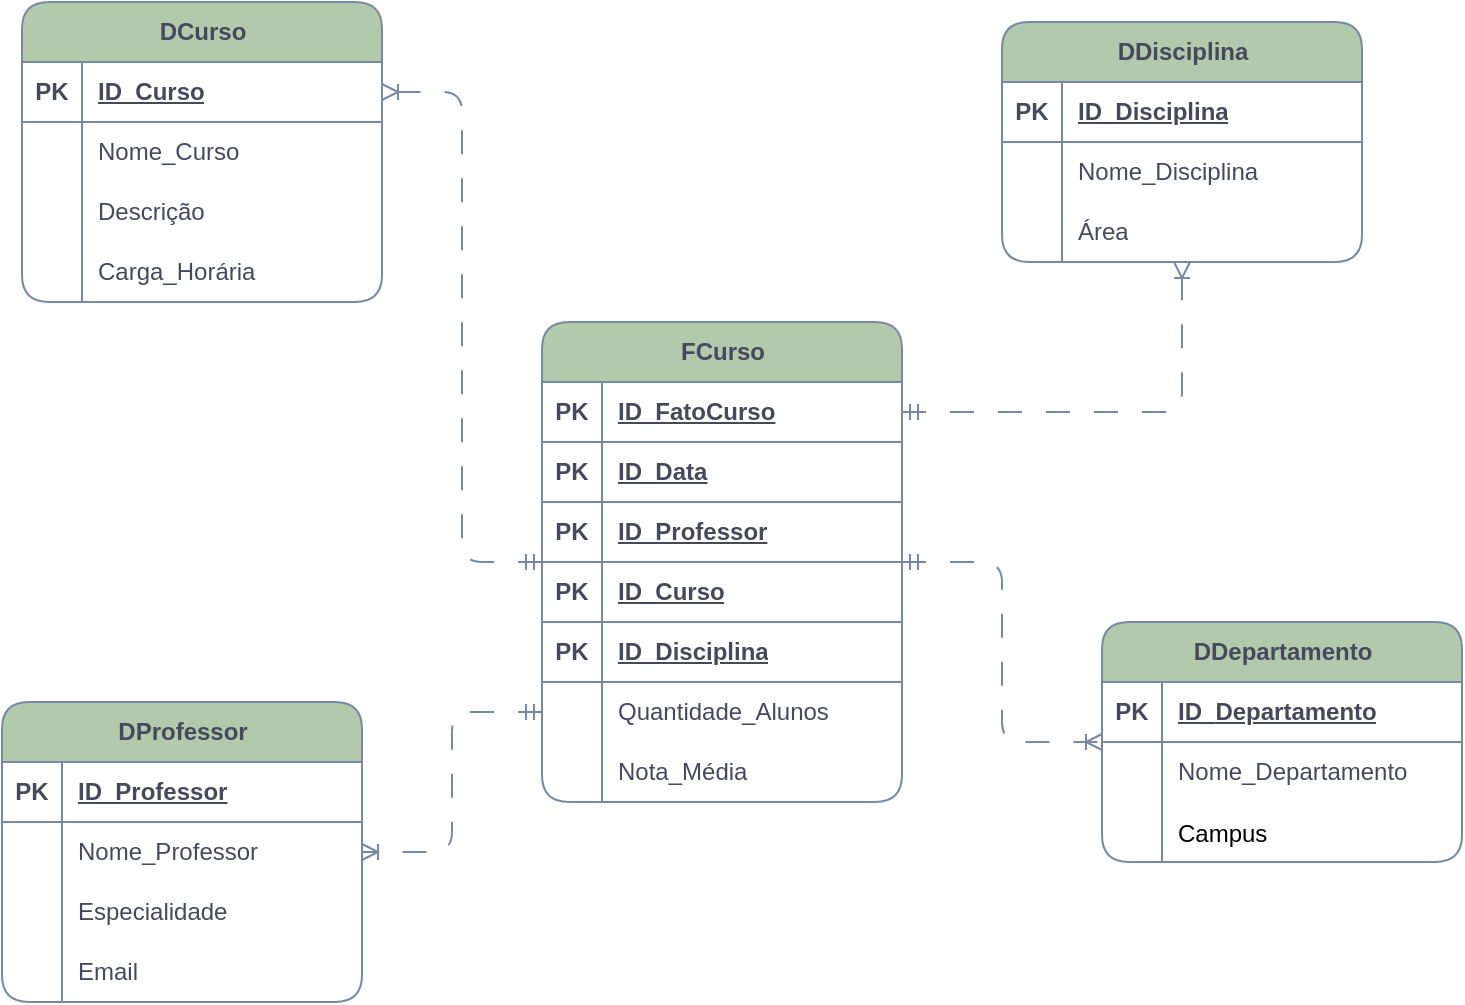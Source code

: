 <mxfile version="24.7.15">
  <diagram name="Página-1" id="sWGgLAiKmAq_uCOnHA2p">
    <mxGraphModel dx="1002" dy="531" grid="1" gridSize="13" guides="1" tooltips="1" connect="1" arrows="1" fold="1" page="1" pageScale="1" pageWidth="1169" pageHeight="827" background="#FFFFFF" math="0" shadow="0">
      <root>
        <mxCell id="0" />
        <mxCell id="1" parent="0" />
        <mxCell id="B-_ZsTNDhrAEclU0OU1G-1" value="DCurso" style="shape=table;startSize=30;container=1;collapsible=1;childLayout=tableLayout;fixedRows=1;rowLines=0;fontStyle=1;align=center;resizeLast=1;html=1;rounded=1;labelBackgroundColor=none;fillColor=#B2C9AB;strokeColor=#788AA3;fontColor=#46495D;" vertex="1" parent="1">
          <mxGeometry x="50" y="30" width="180" height="150" as="geometry" />
        </mxCell>
        <mxCell id="B-_ZsTNDhrAEclU0OU1G-2" value="" style="shape=tableRow;horizontal=0;startSize=0;swimlaneHead=0;swimlaneBody=0;fillColor=none;collapsible=0;dropTarget=0;points=[[0,0.5],[1,0.5]];portConstraint=eastwest;top=0;left=0;right=0;bottom=1;rounded=1;labelBackgroundColor=none;strokeColor=#788AA3;fontColor=#46495D;" vertex="1" parent="B-_ZsTNDhrAEclU0OU1G-1">
          <mxGeometry y="30" width="180" height="30" as="geometry" />
        </mxCell>
        <mxCell id="B-_ZsTNDhrAEclU0OU1G-3" value="PK" style="shape=partialRectangle;connectable=0;fillColor=none;top=0;left=0;bottom=0;right=0;fontStyle=1;overflow=hidden;whiteSpace=wrap;html=1;rounded=1;labelBackgroundColor=none;strokeColor=#788AA3;fontColor=#46495D;" vertex="1" parent="B-_ZsTNDhrAEclU0OU1G-2">
          <mxGeometry width="30" height="30" as="geometry">
            <mxRectangle width="30" height="30" as="alternateBounds" />
          </mxGeometry>
        </mxCell>
        <mxCell id="B-_ZsTNDhrAEclU0OU1G-4" value="ID_Curso" style="shape=partialRectangle;connectable=0;fillColor=none;top=0;left=0;bottom=0;right=0;align=left;spacingLeft=6;fontStyle=5;overflow=hidden;whiteSpace=wrap;html=1;rounded=1;labelBackgroundColor=none;strokeColor=#788AA3;fontColor=#46495D;" vertex="1" parent="B-_ZsTNDhrAEclU0OU1G-2">
          <mxGeometry x="30" width="150" height="30" as="geometry">
            <mxRectangle width="150" height="30" as="alternateBounds" />
          </mxGeometry>
        </mxCell>
        <mxCell id="B-_ZsTNDhrAEclU0OU1G-5" value="" style="shape=tableRow;horizontal=0;startSize=0;swimlaneHead=0;swimlaneBody=0;fillColor=none;collapsible=0;dropTarget=0;points=[[0,0.5],[1,0.5]];portConstraint=eastwest;top=0;left=0;right=0;bottom=0;rounded=1;labelBackgroundColor=none;strokeColor=#788AA3;fontColor=#46495D;" vertex="1" parent="B-_ZsTNDhrAEclU0OU1G-1">
          <mxGeometry y="60" width="180" height="30" as="geometry" />
        </mxCell>
        <mxCell id="B-_ZsTNDhrAEclU0OU1G-6" value="" style="shape=partialRectangle;connectable=0;fillColor=none;top=0;left=0;bottom=0;right=0;editable=1;overflow=hidden;whiteSpace=wrap;html=1;rounded=1;labelBackgroundColor=none;strokeColor=#788AA3;fontColor=#46495D;" vertex="1" parent="B-_ZsTNDhrAEclU0OU1G-5">
          <mxGeometry width="30" height="30" as="geometry">
            <mxRectangle width="30" height="30" as="alternateBounds" />
          </mxGeometry>
        </mxCell>
        <mxCell id="B-_ZsTNDhrAEclU0OU1G-7" value="Nome_Curso" style="shape=partialRectangle;connectable=0;fillColor=none;top=0;left=0;bottom=0;right=0;align=left;spacingLeft=6;overflow=hidden;whiteSpace=wrap;html=1;rounded=1;labelBackgroundColor=none;strokeColor=#788AA3;fontColor=#46495D;" vertex="1" parent="B-_ZsTNDhrAEclU0OU1G-5">
          <mxGeometry x="30" width="150" height="30" as="geometry">
            <mxRectangle width="150" height="30" as="alternateBounds" />
          </mxGeometry>
        </mxCell>
        <mxCell id="B-_ZsTNDhrAEclU0OU1G-8" value="" style="shape=tableRow;horizontal=0;startSize=0;swimlaneHead=0;swimlaneBody=0;fillColor=none;collapsible=0;dropTarget=0;points=[[0,0.5],[1,0.5]];portConstraint=eastwest;top=0;left=0;right=0;bottom=0;rounded=1;labelBackgroundColor=none;strokeColor=#788AA3;fontColor=#46495D;" vertex="1" parent="B-_ZsTNDhrAEclU0OU1G-1">
          <mxGeometry y="90" width="180" height="30" as="geometry" />
        </mxCell>
        <mxCell id="B-_ZsTNDhrAEclU0OU1G-9" value="" style="shape=partialRectangle;connectable=0;fillColor=none;top=0;left=0;bottom=0;right=0;editable=1;overflow=hidden;whiteSpace=wrap;html=1;rounded=1;labelBackgroundColor=none;strokeColor=#788AA3;fontColor=#46495D;" vertex="1" parent="B-_ZsTNDhrAEclU0OU1G-8">
          <mxGeometry width="30" height="30" as="geometry">
            <mxRectangle width="30" height="30" as="alternateBounds" />
          </mxGeometry>
        </mxCell>
        <mxCell id="B-_ZsTNDhrAEclU0OU1G-10" value="Descrição" style="shape=partialRectangle;connectable=0;fillColor=none;top=0;left=0;bottom=0;right=0;align=left;spacingLeft=6;overflow=hidden;whiteSpace=wrap;html=1;rounded=1;labelBackgroundColor=none;strokeColor=#788AA3;fontColor=#46495D;" vertex="1" parent="B-_ZsTNDhrAEclU0OU1G-8">
          <mxGeometry x="30" width="150" height="30" as="geometry">
            <mxRectangle width="150" height="30" as="alternateBounds" />
          </mxGeometry>
        </mxCell>
        <mxCell id="B-_ZsTNDhrAEclU0OU1G-11" value="" style="shape=tableRow;horizontal=0;startSize=0;swimlaneHead=0;swimlaneBody=0;fillColor=none;collapsible=0;dropTarget=0;points=[[0,0.5],[1,0.5]];portConstraint=eastwest;top=0;left=0;right=0;bottom=0;rounded=1;labelBackgroundColor=none;strokeColor=#788AA3;fontColor=#46495D;" vertex="1" parent="B-_ZsTNDhrAEclU0OU1G-1">
          <mxGeometry y="120" width="180" height="30" as="geometry" />
        </mxCell>
        <mxCell id="B-_ZsTNDhrAEclU0OU1G-12" value="" style="shape=partialRectangle;connectable=0;fillColor=none;top=0;left=0;bottom=0;right=0;editable=1;overflow=hidden;whiteSpace=wrap;html=1;rounded=1;labelBackgroundColor=none;strokeColor=#788AA3;fontColor=#46495D;" vertex="1" parent="B-_ZsTNDhrAEclU0OU1G-11">
          <mxGeometry width="30" height="30" as="geometry">
            <mxRectangle width="30" height="30" as="alternateBounds" />
          </mxGeometry>
        </mxCell>
        <mxCell id="B-_ZsTNDhrAEclU0OU1G-13" value="Carga_Horária" style="shape=partialRectangle;connectable=0;fillColor=none;top=0;left=0;bottom=0;right=0;align=left;spacingLeft=6;overflow=hidden;whiteSpace=wrap;html=1;rounded=1;labelBackgroundColor=none;strokeColor=#788AA3;fontColor=#46495D;" vertex="1" parent="B-_ZsTNDhrAEclU0OU1G-11">
          <mxGeometry x="30" width="150" height="30" as="geometry">
            <mxRectangle width="150" height="30" as="alternateBounds" />
          </mxGeometry>
        </mxCell>
        <mxCell id="B-_ZsTNDhrAEclU0OU1G-14" value="DProfessor" style="shape=table;startSize=30;container=1;collapsible=1;childLayout=tableLayout;fixedRows=1;rowLines=0;fontStyle=1;align=center;resizeLast=1;html=1;rounded=1;labelBackgroundColor=none;fillColor=#B2C9AB;strokeColor=#788AA3;fontColor=#46495D;" vertex="1" parent="1">
          <mxGeometry x="40" y="380" width="180" height="150" as="geometry" />
        </mxCell>
        <mxCell id="B-_ZsTNDhrAEclU0OU1G-15" value="" style="shape=tableRow;horizontal=0;startSize=0;swimlaneHead=0;swimlaneBody=0;fillColor=none;collapsible=0;dropTarget=0;points=[[0,0.5],[1,0.5]];portConstraint=eastwest;top=0;left=0;right=0;bottom=1;rounded=1;labelBackgroundColor=none;strokeColor=#788AA3;fontColor=#46495D;" vertex="1" parent="B-_ZsTNDhrAEclU0OU1G-14">
          <mxGeometry y="30" width="180" height="30" as="geometry" />
        </mxCell>
        <mxCell id="B-_ZsTNDhrAEclU0OU1G-16" value="PK" style="shape=partialRectangle;connectable=0;fillColor=none;top=0;left=0;bottom=0;right=0;fontStyle=1;overflow=hidden;whiteSpace=wrap;html=1;rounded=1;labelBackgroundColor=none;strokeColor=#788AA3;fontColor=#46495D;" vertex="1" parent="B-_ZsTNDhrAEclU0OU1G-15">
          <mxGeometry width="30" height="30" as="geometry">
            <mxRectangle width="30" height="30" as="alternateBounds" />
          </mxGeometry>
        </mxCell>
        <mxCell id="B-_ZsTNDhrAEclU0OU1G-17" value="ID_Professor" style="shape=partialRectangle;connectable=0;fillColor=none;top=0;left=0;bottom=0;right=0;align=left;spacingLeft=6;fontStyle=5;overflow=hidden;whiteSpace=wrap;html=1;rounded=1;labelBackgroundColor=none;strokeColor=#788AA3;fontColor=#46495D;" vertex="1" parent="B-_ZsTNDhrAEclU0OU1G-15">
          <mxGeometry x="30" width="150" height="30" as="geometry">
            <mxRectangle width="150" height="30" as="alternateBounds" />
          </mxGeometry>
        </mxCell>
        <mxCell id="B-_ZsTNDhrAEclU0OU1G-18" value="" style="shape=tableRow;horizontal=0;startSize=0;swimlaneHead=0;swimlaneBody=0;fillColor=none;collapsible=0;dropTarget=0;points=[[0,0.5],[1,0.5]];portConstraint=eastwest;top=0;left=0;right=0;bottom=0;rounded=1;labelBackgroundColor=none;strokeColor=#788AA3;fontColor=#46495D;" vertex="1" parent="B-_ZsTNDhrAEclU0OU1G-14">
          <mxGeometry y="60" width="180" height="30" as="geometry" />
        </mxCell>
        <mxCell id="B-_ZsTNDhrAEclU0OU1G-19" value="" style="shape=partialRectangle;connectable=0;fillColor=none;top=0;left=0;bottom=0;right=0;editable=1;overflow=hidden;whiteSpace=wrap;html=1;rounded=1;labelBackgroundColor=none;strokeColor=#788AA3;fontColor=#46495D;" vertex="1" parent="B-_ZsTNDhrAEclU0OU1G-18">
          <mxGeometry width="30" height="30" as="geometry">
            <mxRectangle width="30" height="30" as="alternateBounds" />
          </mxGeometry>
        </mxCell>
        <mxCell id="B-_ZsTNDhrAEclU0OU1G-20" value="Nome_Professor" style="shape=partialRectangle;connectable=0;fillColor=none;top=0;left=0;bottom=0;right=0;align=left;spacingLeft=6;overflow=hidden;whiteSpace=wrap;html=1;rounded=1;labelBackgroundColor=none;strokeColor=#788AA3;fontColor=#46495D;" vertex="1" parent="B-_ZsTNDhrAEclU0OU1G-18">
          <mxGeometry x="30" width="150" height="30" as="geometry">
            <mxRectangle width="150" height="30" as="alternateBounds" />
          </mxGeometry>
        </mxCell>
        <mxCell id="B-_ZsTNDhrAEclU0OU1G-21" value="" style="shape=tableRow;horizontal=0;startSize=0;swimlaneHead=0;swimlaneBody=0;fillColor=none;collapsible=0;dropTarget=0;points=[[0,0.5],[1,0.5]];portConstraint=eastwest;top=0;left=0;right=0;bottom=0;rounded=1;labelBackgroundColor=none;strokeColor=#788AA3;fontColor=#46495D;" vertex="1" parent="B-_ZsTNDhrAEclU0OU1G-14">
          <mxGeometry y="90" width="180" height="30" as="geometry" />
        </mxCell>
        <mxCell id="B-_ZsTNDhrAEclU0OU1G-22" value="" style="shape=partialRectangle;connectable=0;fillColor=none;top=0;left=0;bottom=0;right=0;editable=1;overflow=hidden;whiteSpace=wrap;html=1;rounded=1;labelBackgroundColor=none;strokeColor=#788AA3;fontColor=#46495D;" vertex="1" parent="B-_ZsTNDhrAEclU0OU1G-21">
          <mxGeometry width="30" height="30" as="geometry">
            <mxRectangle width="30" height="30" as="alternateBounds" />
          </mxGeometry>
        </mxCell>
        <mxCell id="B-_ZsTNDhrAEclU0OU1G-23" value="Especialidade" style="shape=partialRectangle;connectable=0;fillColor=none;top=0;left=0;bottom=0;right=0;align=left;spacingLeft=6;overflow=hidden;whiteSpace=wrap;html=1;rounded=1;labelBackgroundColor=none;strokeColor=#788AA3;fontColor=#46495D;" vertex="1" parent="B-_ZsTNDhrAEclU0OU1G-21">
          <mxGeometry x="30" width="150" height="30" as="geometry">
            <mxRectangle width="150" height="30" as="alternateBounds" />
          </mxGeometry>
        </mxCell>
        <mxCell id="B-_ZsTNDhrAEclU0OU1G-24" value="" style="shape=tableRow;horizontal=0;startSize=0;swimlaneHead=0;swimlaneBody=0;fillColor=none;collapsible=0;dropTarget=0;points=[[0,0.5],[1,0.5]];portConstraint=eastwest;top=0;left=0;right=0;bottom=0;rounded=1;labelBackgroundColor=none;strokeColor=#788AA3;fontColor=#46495D;" vertex="1" parent="B-_ZsTNDhrAEclU0OU1G-14">
          <mxGeometry y="120" width="180" height="30" as="geometry" />
        </mxCell>
        <mxCell id="B-_ZsTNDhrAEclU0OU1G-25" value="" style="shape=partialRectangle;connectable=0;fillColor=none;top=0;left=0;bottom=0;right=0;editable=1;overflow=hidden;whiteSpace=wrap;html=1;rounded=1;labelBackgroundColor=none;strokeColor=#788AA3;fontColor=#46495D;" vertex="1" parent="B-_ZsTNDhrAEclU0OU1G-24">
          <mxGeometry width="30" height="30" as="geometry">
            <mxRectangle width="30" height="30" as="alternateBounds" />
          </mxGeometry>
        </mxCell>
        <mxCell id="B-_ZsTNDhrAEclU0OU1G-26" value="Email" style="shape=partialRectangle;connectable=0;fillColor=none;top=0;left=0;bottom=0;right=0;align=left;spacingLeft=6;overflow=hidden;whiteSpace=wrap;html=1;rounded=1;labelBackgroundColor=none;strokeColor=#788AA3;fontColor=#46495D;" vertex="1" parent="B-_ZsTNDhrAEclU0OU1G-24">
          <mxGeometry x="30" width="150" height="30" as="geometry">
            <mxRectangle width="150" height="30" as="alternateBounds" />
          </mxGeometry>
        </mxCell>
        <mxCell id="B-_ZsTNDhrAEclU0OU1G-27" value="DDisciplina" style="shape=table;startSize=30;container=1;collapsible=1;childLayout=tableLayout;fixedRows=1;rowLines=0;fontStyle=1;align=center;resizeLast=1;html=1;rounded=1;labelBackgroundColor=none;fillColor=#B2C9AB;strokeColor=#788AA3;fontColor=#46495D;" vertex="1" parent="1">
          <mxGeometry x="540" y="40" width="180" height="120" as="geometry" />
        </mxCell>
        <mxCell id="B-_ZsTNDhrAEclU0OU1G-28" value="" style="shape=tableRow;horizontal=0;startSize=0;swimlaneHead=0;swimlaneBody=0;fillColor=none;collapsible=0;dropTarget=0;points=[[0,0.5],[1,0.5]];portConstraint=eastwest;top=0;left=0;right=0;bottom=1;rounded=1;labelBackgroundColor=none;strokeColor=#788AA3;fontColor=#46495D;" vertex="1" parent="B-_ZsTNDhrAEclU0OU1G-27">
          <mxGeometry y="30" width="180" height="30" as="geometry" />
        </mxCell>
        <mxCell id="B-_ZsTNDhrAEclU0OU1G-29" value="PK" style="shape=partialRectangle;connectable=0;fillColor=none;top=0;left=0;bottom=0;right=0;fontStyle=1;overflow=hidden;whiteSpace=wrap;html=1;rounded=1;labelBackgroundColor=none;strokeColor=#788AA3;fontColor=#46495D;" vertex="1" parent="B-_ZsTNDhrAEclU0OU1G-28">
          <mxGeometry width="30" height="30" as="geometry">
            <mxRectangle width="30" height="30" as="alternateBounds" />
          </mxGeometry>
        </mxCell>
        <mxCell id="B-_ZsTNDhrAEclU0OU1G-30" value="ID_Disciplina" style="shape=partialRectangle;connectable=0;fillColor=none;top=0;left=0;bottom=0;right=0;align=left;spacingLeft=6;fontStyle=5;overflow=hidden;whiteSpace=wrap;html=1;rounded=1;labelBackgroundColor=none;strokeColor=#788AA3;fontColor=#46495D;" vertex="1" parent="B-_ZsTNDhrAEclU0OU1G-28">
          <mxGeometry x="30" width="150" height="30" as="geometry">
            <mxRectangle width="150" height="30" as="alternateBounds" />
          </mxGeometry>
        </mxCell>
        <mxCell id="B-_ZsTNDhrAEclU0OU1G-31" value="" style="shape=tableRow;horizontal=0;startSize=0;swimlaneHead=0;swimlaneBody=0;fillColor=none;collapsible=0;dropTarget=0;points=[[0,0.5],[1,0.5]];portConstraint=eastwest;top=0;left=0;right=0;bottom=0;rounded=1;labelBackgroundColor=none;strokeColor=#788AA3;fontColor=#46495D;" vertex="1" parent="B-_ZsTNDhrAEclU0OU1G-27">
          <mxGeometry y="60" width="180" height="30" as="geometry" />
        </mxCell>
        <mxCell id="B-_ZsTNDhrAEclU0OU1G-32" value="" style="shape=partialRectangle;connectable=0;fillColor=none;top=0;left=0;bottom=0;right=0;editable=1;overflow=hidden;whiteSpace=wrap;html=1;rounded=1;labelBackgroundColor=none;strokeColor=#788AA3;fontColor=#46495D;" vertex="1" parent="B-_ZsTNDhrAEclU0OU1G-31">
          <mxGeometry width="30" height="30" as="geometry">
            <mxRectangle width="30" height="30" as="alternateBounds" />
          </mxGeometry>
        </mxCell>
        <mxCell id="B-_ZsTNDhrAEclU0OU1G-33" value="Nome_Disciplina" style="shape=partialRectangle;connectable=0;fillColor=none;top=0;left=0;bottom=0;right=0;align=left;spacingLeft=6;overflow=hidden;whiteSpace=wrap;html=1;rounded=1;labelBackgroundColor=none;strokeColor=#788AA3;fontColor=#46495D;" vertex="1" parent="B-_ZsTNDhrAEclU0OU1G-31">
          <mxGeometry x="30" width="150" height="30" as="geometry">
            <mxRectangle width="150" height="30" as="alternateBounds" />
          </mxGeometry>
        </mxCell>
        <mxCell id="B-_ZsTNDhrAEclU0OU1G-34" value="" style="shape=tableRow;horizontal=0;startSize=0;swimlaneHead=0;swimlaneBody=0;fillColor=none;collapsible=0;dropTarget=0;points=[[0,0.5],[1,0.5]];portConstraint=eastwest;top=0;left=0;right=0;bottom=0;rounded=1;labelBackgroundColor=none;strokeColor=#788AA3;fontColor=#46495D;" vertex="1" parent="B-_ZsTNDhrAEclU0OU1G-27">
          <mxGeometry y="90" width="180" height="30" as="geometry" />
        </mxCell>
        <mxCell id="B-_ZsTNDhrAEclU0OU1G-35" value="" style="shape=partialRectangle;connectable=0;fillColor=none;top=0;left=0;bottom=0;right=0;editable=1;overflow=hidden;whiteSpace=wrap;html=1;rounded=1;labelBackgroundColor=none;strokeColor=#788AA3;fontColor=#46495D;" vertex="1" parent="B-_ZsTNDhrAEclU0OU1G-34">
          <mxGeometry width="30" height="30" as="geometry">
            <mxRectangle width="30" height="30" as="alternateBounds" />
          </mxGeometry>
        </mxCell>
        <mxCell id="B-_ZsTNDhrAEclU0OU1G-36" value="Área" style="shape=partialRectangle;connectable=0;fillColor=none;top=0;left=0;bottom=0;right=0;align=left;spacingLeft=6;overflow=hidden;whiteSpace=wrap;html=1;rounded=1;labelBackgroundColor=none;strokeColor=#788AA3;fontColor=#46495D;" vertex="1" parent="B-_ZsTNDhrAEclU0OU1G-34">
          <mxGeometry x="30" width="150" height="30" as="geometry">
            <mxRectangle width="150" height="30" as="alternateBounds" />
          </mxGeometry>
        </mxCell>
        <mxCell id="B-_ZsTNDhrAEclU0OU1G-53" value="DDepartamento" style="shape=table;startSize=30;container=1;collapsible=1;childLayout=tableLayout;fixedRows=1;rowLines=0;fontStyle=1;align=center;resizeLast=1;html=1;rounded=1;labelBackgroundColor=none;fillColor=#B2C9AB;strokeColor=#788AA3;fontColor=#46495D;" vertex="1" parent="1">
          <mxGeometry x="590" y="340" width="180" height="120" as="geometry" />
        </mxCell>
        <mxCell id="B-_ZsTNDhrAEclU0OU1G-54" value="" style="shape=tableRow;horizontal=0;startSize=0;swimlaneHead=0;swimlaneBody=0;fillColor=none;collapsible=0;dropTarget=0;points=[[0,0.5],[1,0.5]];portConstraint=eastwest;top=0;left=0;right=0;bottom=1;rounded=1;labelBackgroundColor=none;strokeColor=#788AA3;fontColor=#46495D;" vertex="1" parent="B-_ZsTNDhrAEclU0OU1G-53">
          <mxGeometry y="30" width="180" height="30" as="geometry" />
        </mxCell>
        <mxCell id="B-_ZsTNDhrAEclU0OU1G-55" value="PK" style="shape=partialRectangle;connectable=0;fillColor=none;top=0;left=0;bottom=0;right=0;fontStyle=1;overflow=hidden;whiteSpace=wrap;html=1;rounded=1;labelBackgroundColor=none;strokeColor=#788AA3;fontColor=#46495D;" vertex="1" parent="B-_ZsTNDhrAEclU0OU1G-54">
          <mxGeometry width="30" height="30" as="geometry">
            <mxRectangle width="30" height="30" as="alternateBounds" />
          </mxGeometry>
        </mxCell>
        <mxCell id="B-_ZsTNDhrAEclU0OU1G-56" value="ID_&lt;span style=&quot;text-align: center; text-wrap: nowrap;&quot;&gt;Departamento&lt;/span&gt;" style="shape=partialRectangle;connectable=0;fillColor=none;top=0;left=0;bottom=0;right=0;align=left;spacingLeft=6;fontStyle=5;overflow=hidden;whiteSpace=wrap;html=1;rounded=1;labelBackgroundColor=none;strokeColor=#788AA3;fontColor=#46495D;" vertex="1" parent="B-_ZsTNDhrAEclU0OU1G-54">
          <mxGeometry x="30" width="150" height="30" as="geometry">
            <mxRectangle width="150" height="30" as="alternateBounds" />
          </mxGeometry>
        </mxCell>
        <mxCell id="B-_ZsTNDhrAEclU0OU1G-57" value="" style="shape=tableRow;horizontal=0;startSize=0;swimlaneHead=0;swimlaneBody=0;fillColor=none;collapsible=0;dropTarget=0;points=[[0,0.5],[1,0.5]];portConstraint=eastwest;top=0;left=0;right=0;bottom=0;rounded=1;labelBackgroundColor=none;strokeColor=#788AA3;fontColor=#46495D;" vertex="1" parent="B-_ZsTNDhrAEclU0OU1G-53">
          <mxGeometry y="60" width="180" height="30" as="geometry" />
        </mxCell>
        <mxCell id="B-_ZsTNDhrAEclU0OU1G-58" value="" style="shape=partialRectangle;connectable=0;fillColor=none;top=0;left=0;bottom=0;right=0;editable=1;overflow=hidden;whiteSpace=wrap;html=1;rounded=1;labelBackgroundColor=none;strokeColor=#788AA3;fontColor=#46495D;" vertex="1" parent="B-_ZsTNDhrAEclU0OU1G-57">
          <mxGeometry width="30" height="30" as="geometry">
            <mxRectangle width="30" height="30" as="alternateBounds" />
          </mxGeometry>
        </mxCell>
        <mxCell id="B-_ZsTNDhrAEclU0OU1G-59" value="Nome_Departamento" style="shape=partialRectangle;connectable=0;fillColor=none;top=0;left=0;bottom=0;right=0;align=left;spacingLeft=6;overflow=hidden;whiteSpace=wrap;html=1;rounded=1;labelBackgroundColor=none;strokeColor=#788AA3;fontColor=#46495D;" vertex="1" parent="B-_ZsTNDhrAEclU0OU1G-57">
          <mxGeometry x="30" width="150" height="30" as="geometry">
            <mxRectangle width="150" height="30" as="alternateBounds" />
          </mxGeometry>
        </mxCell>
        <mxCell id="B-_ZsTNDhrAEclU0OU1G-140" value="" style="shape=tableRow;horizontal=0;startSize=0;swimlaneHead=0;swimlaneBody=0;fillColor=none;collapsible=0;dropTarget=0;points=[[0,0.5],[1,0.5]];portConstraint=eastwest;top=0;left=0;right=0;bottom=0;" vertex="1" parent="B-_ZsTNDhrAEclU0OU1G-53">
          <mxGeometry y="90" width="180" height="30" as="geometry" />
        </mxCell>
        <mxCell id="B-_ZsTNDhrAEclU0OU1G-141" value="" style="shape=partialRectangle;connectable=0;fillColor=none;top=0;left=0;bottom=0;right=0;editable=1;overflow=hidden;" vertex="1" parent="B-_ZsTNDhrAEclU0OU1G-140">
          <mxGeometry width="30" height="30" as="geometry">
            <mxRectangle width="30" height="30" as="alternateBounds" />
          </mxGeometry>
        </mxCell>
        <mxCell id="B-_ZsTNDhrAEclU0OU1G-142" value="Campus" style="shape=partialRectangle;connectable=0;fillColor=none;top=0;left=0;bottom=0;right=0;align=left;spacingLeft=6;overflow=hidden;" vertex="1" parent="B-_ZsTNDhrAEclU0OU1G-140">
          <mxGeometry x="30" width="150" height="30" as="geometry">
            <mxRectangle width="150" height="30" as="alternateBounds" />
          </mxGeometry>
        </mxCell>
        <mxCell id="B-_ZsTNDhrAEclU0OU1G-85" style="edgeStyle=elbowEdgeStyle;rounded=1;orthogonalLoop=1;jettySize=auto;html=1;startArrow=ERmandOne;startFill=0;endArrow=ERoneToMany;endFill=0;labelBackgroundColor=none;strokeColor=#788AA3;fontColor=default;dashed=1;dashPattern=12 12;" edge="1" parent="1" source="B-_ZsTNDhrAEclU0OU1G-72" target="B-_ZsTNDhrAEclU0OU1G-2">
          <mxGeometry relative="1" as="geometry" />
        </mxCell>
        <mxCell id="B-_ZsTNDhrAEclU0OU1G-87" style="edgeStyle=orthogonalEdgeStyle;rounded=1;orthogonalLoop=1;jettySize=auto;html=1;startArrow=ERmandOne;startFill=0;endArrow=ERoneToMany;endFill=0;labelBackgroundColor=none;strokeColor=#788AA3;fontColor=default;dashed=1;dashPattern=12 12;" edge="1" parent="1" source="B-_ZsTNDhrAEclU0OU1G-72" target="B-_ZsTNDhrAEclU0OU1G-53">
          <mxGeometry relative="1" as="geometry" />
        </mxCell>
        <mxCell id="B-_ZsTNDhrAEclU0OU1G-72" value="FCurso" style="shape=table;startSize=30;container=1;collapsible=1;childLayout=tableLayout;fixedRows=1;rowLines=0;fontStyle=1;align=center;resizeLast=1;html=1;rounded=1;labelBackgroundColor=none;fillColor=#B2C9AB;strokeColor=#788AA3;fontColor=#46495D;" vertex="1" parent="1">
          <mxGeometry x="310" y="190" width="180" height="240" as="geometry" />
        </mxCell>
        <mxCell id="B-_ZsTNDhrAEclU0OU1G-73" value="" style="shape=tableRow;horizontal=0;startSize=0;swimlaneHead=0;swimlaneBody=0;fillColor=none;collapsible=0;dropTarget=0;points=[[0,0.5],[1,0.5]];portConstraint=eastwest;top=0;left=0;right=0;bottom=1;rounded=1;labelBackgroundColor=none;strokeColor=#788AA3;fontColor=#46495D;" vertex="1" parent="B-_ZsTNDhrAEclU0OU1G-72">
          <mxGeometry y="30" width="180" height="30" as="geometry" />
        </mxCell>
        <mxCell id="B-_ZsTNDhrAEclU0OU1G-74" value="PK" style="shape=partialRectangle;connectable=0;fillColor=none;top=0;left=0;bottom=0;right=0;fontStyle=1;overflow=hidden;whiteSpace=wrap;html=1;rounded=1;labelBackgroundColor=none;strokeColor=#788AA3;fontColor=#46495D;" vertex="1" parent="B-_ZsTNDhrAEclU0OU1G-73">
          <mxGeometry width="30" height="30" as="geometry">
            <mxRectangle width="30" height="30" as="alternateBounds" />
          </mxGeometry>
        </mxCell>
        <mxCell id="B-_ZsTNDhrAEclU0OU1G-75" value="ID_FatoCurso" style="shape=partialRectangle;connectable=0;fillColor=none;top=0;left=0;bottom=0;right=0;align=left;spacingLeft=6;fontStyle=5;overflow=hidden;whiteSpace=wrap;html=1;rounded=1;labelBackgroundColor=none;strokeColor=#788AA3;fontColor=#46495D;" vertex="1" parent="B-_ZsTNDhrAEclU0OU1G-73">
          <mxGeometry x="30" width="150" height="30" as="geometry">
            <mxRectangle width="150" height="30" as="alternateBounds" />
          </mxGeometry>
        </mxCell>
        <mxCell id="B-_ZsTNDhrAEclU0OU1G-96" value="" style="shape=tableRow;horizontal=0;startSize=0;swimlaneHead=0;swimlaneBody=0;fillColor=none;collapsible=0;dropTarget=0;points=[[0,0.5],[1,0.5]];portConstraint=eastwest;top=0;left=0;right=0;bottom=1;rounded=1;labelBackgroundColor=none;strokeColor=#788AA3;fontColor=#46495D;" vertex="1" parent="B-_ZsTNDhrAEclU0OU1G-72">
          <mxGeometry y="60" width="180" height="30" as="geometry" />
        </mxCell>
        <mxCell id="B-_ZsTNDhrAEclU0OU1G-97" value="PK" style="shape=partialRectangle;connectable=0;fillColor=none;top=0;left=0;bottom=0;right=0;fontStyle=1;overflow=hidden;whiteSpace=wrap;html=1;rounded=1;labelBackgroundColor=none;strokeColor=#788AA3;fontColor=#46495D;" vertex="1" parent="B-_ZsTNDhrAEclU0OU1G-96">
          <mxGeometry width="30" height="30" as="geometry">
            <mxRectangle width="30" height="30" as="alternateBounds" />
          </mxGeometry>
        </mxCell>
        <mxCell id="B-_ZsTNDhrAEclU0OU1G-98" value="ID_Data" style="shape=partialRectangle;connectable=0;fillColor=none;top=0;left=0;bottom=0;right=0;align=left;spacingLeft=6;fontStyle=5;overflow=hidden;whiteSpace=wrap;html=1;rounded=1;labelBackgroundColor=none;strokeColor=#788AA3;fontColor=#46495D;" vertex="1" parent="B-_ZsTNDhrAEclU0OU1G-96">
          <mxGeometry x="30" width="150" height="30" as="geometry">
            <mxRectangle width="150" height="30" as="alternateBounds" />
          </mxGeometry>
        </mxCell>
        <mxCell id="B-_ZsTNDhrAEclU0OU1G-102" value="" style="shape=tableRow;horizontal=0;startSize=0;swimlaneHead=0;swimlaneBody=0;fillColor=none;collapsible=0;dropTarget=0;points=[[0,0.5],[1,0.5]];portConstraint=eastwest;top=0;left=0;right=0;bottom=1;rounded=1;labelBackgroundColor=none;strokeColor=#788AA3;fontColor=#46495D;" vertex="1" parent="B-_ZsTNDhrAEclU0OU1G-72">
          <mxGeometry y="90" width="180" height="30" as="geometry" />
        </mxCell>
        <mxCell id="B-_ZsTNDhrAEclU0OU1G-103" value="PK" style="shape=partialRectangle;connectable=0;fillColor=none;top=0;left=0;bottom=0;right=0;fontStyle=1;overflow=hidden;whiteSpace=wrap;html=1;rounded=1;labelBackgroundColor=none;strokeColor=#788AA3;fontColor=#46495D;" vertex="1" parent="B-_ZsTNDhrAEclU0OU1G-102">
          <mxGeometry width="30" height="30" as="geometry">
            <mxRectangle width="30" height="30" as="alternateBounds" />
          </mxGeometry>
        </mxCell>
        <mxCell id="B-_ZsTNDhrAEclU0OU1G-104" value="ID_Professor" style="shape=partialRectangle;connectable=0;fillColor=none;top=0;left=0;bottom=0;right=0;align=left;spacingLeft=6;fontStyle=5;overflow=hidden;whiteSpace=wrap;html=1;rounded=1;labelBackgroundColor=none;strokeColor=#788AA3;fontColor=#46495D;" vertex="1" parent="B-_ZsTNDhrAEclU0OU1G-102">
          <mxGeometry x="30" width="150" height="30" as="geometry">
            <mxRectangle width="150" height="30" as="alternateBounds" />
          </mxGeometry>
        </mxCell>
        <mxCell id="B-_ZsTNDhrAEclU0OU1G-99" value="" style="shape=tableRow;horizontal=0;startSize=0;swimlaneHead=0;swimlaneBody=0;fillColor=none;collapsible=0;dropTarget=0;points=[[0,0.5],[1,0.5]];portConstraint=eastwest;top=0;left=0;right=0;bottom=1;rounded=1;labelBackgroundColor=none;strokeColor=#788AA3;fontColor=#46495D;" vertex="1" parent="B-_ZsTNDhrAEclU0OU1G-72">
          <mxGeometry y="120" width="180" height="30" as="geometry" />
        </mxCell>
        <mxCell id="B-_ZsTNDhrAEclU0OU1G-100" value="PK" style="shape=partialRectangle;connectable=0;fillColor=none;top=0;left=0;bottom=0;right=0;fontStyle=1;overflow=hidden;whiteSpace=wrap;html=1;rounded=1;labelBackgroundColor=none;strokeColor=#788AA3;fontColor=#46495D;" vertex="1" parent="B-_ZsTNDhrAEclU0OU1G-99">
          <mxGeometry width="30" height="30" as="geometry">
            <mxRectangle width="30" height="30" as="alternateBounds" />
          </mxGeometry>
        </mxCell>
        <mxCell id="B-_ZsTNDhrAEclU0OU1G-101" value="ID_Curso" style="shape=partialRectangle;connectable=0;fillColor=none;top=0;left=0;bottom=0;right=0;align=left;spacingLeft=6;fontStyle=5;overflow=hidden;whiteSpace=wrap;html=1;rounded=1;labelBackgroundColor=none;strokeColor=#788AA3;fontColor=#46495D;" vertex="1" parent="B-_ZsTNDhrAEclU0OU1G-99">
          <mxGeometry x="30" width="150" height="30" as="geometry">
            <mxRectangle width="150" height="30" as="alternateBounds" />
          </mxGeometry>
        </mxCell>
        <mxCell id="B-_ZsTNDhrAEclU0OU1G-93" value="" style="shape=tableRow;horizontal=0;startSize=0;swimlaneHead=0;swimlaneBody=0;fillColor=none;collapsible=0;dropTarget=0;points=[[0,0.5],[1,0.5]];portConstraint=eastwest;top=0;left=0;right=0;bottom=1;rounded=1;labelBackgroundColor=none;strokeColor=#788AA3;fontColor=#46495D;" vertex="1" parent="B-_ZsTNDhrAEclU0OU1G-72">
          <mxGeometry y="150" width="180" height="30" as="geometry" />
        </mxCell>
        <mxCell id="B-_ZsTNDhrAEclU0OU1G-94" value="PK" style="shape=partialRectangle;connectable=0;fillColor=none;top=0;left=0;bottom=0;right=0;fontStyle=1;overflow=hidden;whiteSpace=wrap;html=1;rounded=1;labelBackgroundColor=none;strokeColor=#788AA3;fontColor=#46495D;" vertex="1" parent="B-_ZsTNDhrAEclU0OU1G-93">
          <mxGeometry width="30" height="30" as="geometry">
            <mxRectangle width="30" height="30" as="alternateBounds" />
          </mxGeometry>
        </mxCell>
        <mxCell id="B-_ZsTNDhrAEclU0OU1G-95" value="ID_Disciplina" style="shape=partialRectangle;connectable=0;fillColor=none;top=0;left=0;bottom=0;right=0;align=left;spacingLeft=6;fontStyle=5;overflow=hidden;whiteSpace=wrap;html=1;rounded=1;labelBackgroundColor=none;strokeColor=#788AA3;fontColor=#46495D;" vertex="1" parent="B-_ZsTNDhrAEclU0OU1G-93">
          <mxGeometry x="30" width="150" height="30" as="geometry">
            <mxRectangle width="150" height="30" as="alternateBounds" />
          </mxGeometry>
        </mxCell>
        <mxCell id="B-_ZsTNDhrAEclU0OU1G-79" value="" style="shape=tableRow;horizontal=0;startSize=0;swimlaneHead=0;swimlaneBody=0;fillColor=none;collapsible=0;dropTarget=0;points=[[0,0.5],[1,0.5]];portConstraint=eastwest;top=0;left=0;right=0;bottom=0;rounded=1;labelBackgroundColor=none;strokeColor=#788AA3;fontColor=#46495D;" vertex="1" parent="B-_ZsTNDhrAEclU0OU1G-72">
          <mxGeometry y="180" width="180" height="30" as="geometry" />
        </mxCell>
        <mxCell id="B-_ZsTNDhrAEclU0OU1G-80" value="" style="shape=partialRectangle;connectable=0;fillColor=none;top=0;left=0;bottom=0;right=0;editable=1;overflow=hidden;whiteSpace=wrap;html=1;rounded=1;labelBackgroundColor=none;strokeColor=#788AA3;fontColor=#46495D;" vertex="1" parent="B-_ZsTNDhrAEclU0OU1G-79">
          <mxGeometry width="30" height="30" as="geometry">
            <mxRectangle width="30" height="30" as="alternateBounds" />
          </mxGeometry>
        </mxCell>
        <mxCell id="B-_ZsTNDhrAEclU0OU1G-81" value="Quantidade_Alunos" style="shape=partialRectangle;connectable=0;fillColor=none;top=0;left=0;bottom=0;right=0;align=left;spacingLeft=6;overflow=hidden;whiteSpace=wrap;html=1;rounded=1;labelBackgroundColor=none;strokeColor=#788AA3;fontColor=#46495D;" vertex="1" parent="B-_ZsTNDhrAEclU0OU1G-79">
          <mxGeometry x="30" width="150" height="30" as="geometry">
            <mxRectangle width="150" height="30" as="alternateBounds" />
          </mxGeometry>
        </mxCell>
        <mxCell id="B-_ZsTNDhrAEclU0OU1G-82" value="" style="shape=tableRow;horizontal=0;startSize=0;swimlaneHead=0;swimlaneBody=0;fillColor=none;collapsible=0;dropTarget=0;points=[[0,0.5],[1,0.5]];portConstraint=eastwest;top=0;left=0;right=0;bottom=0;rounded=1;labelBackgroundColor=none;strokeColor=#788AA3;fontColor=#46495D;" vertex="1" parent="B-_ZsTNDhrAEclU0OU1G-72">
          <mxGeometry y="210" width="180" height="30" as="geometry" />
        </mxCell>
        <mxCell id="B-_ZsTNDhrAEclU0OU1G-83" value="" style="shape=partialRectangle;connectable=0;fillColor=none;top=0;left=0;bottom=0;right=0;editable=1;overflow=hidden;whiteSpace=wrap;html=1;rounded=1;labelBackgroundColor=none;strokeColor=#788AA3;fontColor=#46495D;" vertex="1" parent="B-_ZsTNDhrAEclU0OU1G-82">
          <mxGeometry width="30" height="30" as="geometry">
            <mxRectangle width="30" height="30" as="alternateBounds" />
          </mxGeometry>
        </mxCell>
        <mxCell id="B-_ZsTNDhrAEclU0OU1G-84" value="Nota_Média" style="shape=partialRectangle;connectable=0;fillColor=none;top=0;left=0;bottom=0;right=0;align=left;spacingLeft=6;overflow=hidden;whiteSpace=wrap;html=1;rounded=1;labelBackgroundColor=none;strokeColor=#788AA3;fontColor=#46495D;" vertex="1" parent="B-_ZsTNDhrAEclU0OU1G-82">
          <mxGeometry x="30" width="150" height="30" as="geometry">
            <mxRectangle width="150" height="30" as="alternateBounds" />
          </mxGeometry>
        </mxCell>
        <mxCell id="B-_ZsTNDhrAEclU0OU1G-86" style="edgeStyle=orthogonalEdgeStyle;rounded=1;orthogonalLoop=1;jettySize=auto;html=1;endArrow=ERoneToMany;endFill=0;startArrow=ERmandOne;startFill=0;labelBackgroundColor=none;strokeColor=#788AA3;fontColor=default;dashed=1;dashPattern=12 12;" edge="1" parent="1" source="B-_ZsTNDhrAEclU0OU1G-73" target="B-_ZsTNDhrAEclU0OU1G-27">
          <mxGeometry relative="1" as="geometry" />
        </mxCell>
        <mxCell id="B-_ZsTNDhrAEclU0OU1G-88" style="edgeStyle=orthogonalEdgeStyle;rounded=1;orthogonalLoop=1;jettySize=auto;html=1;startArrow=ERmandOne;startFill=0;endArrow=ERoneToMany;endFill=0;labelBackgroundColor=none;strokeColor=#788AA3;fontColor=default;dashed=1;dashPattern=12 12;" edge="1" parent="1" source="B-_ZsTNDhrAEclU0OU1G-79" target="B-_ZsTNDhrAEclU0OU1G-14">
          <mxGeometry relative="1" as="geometry" />
        </mxCell>
      </root>
    </mxGraphModel>
  </diagram>
</mxfile>
